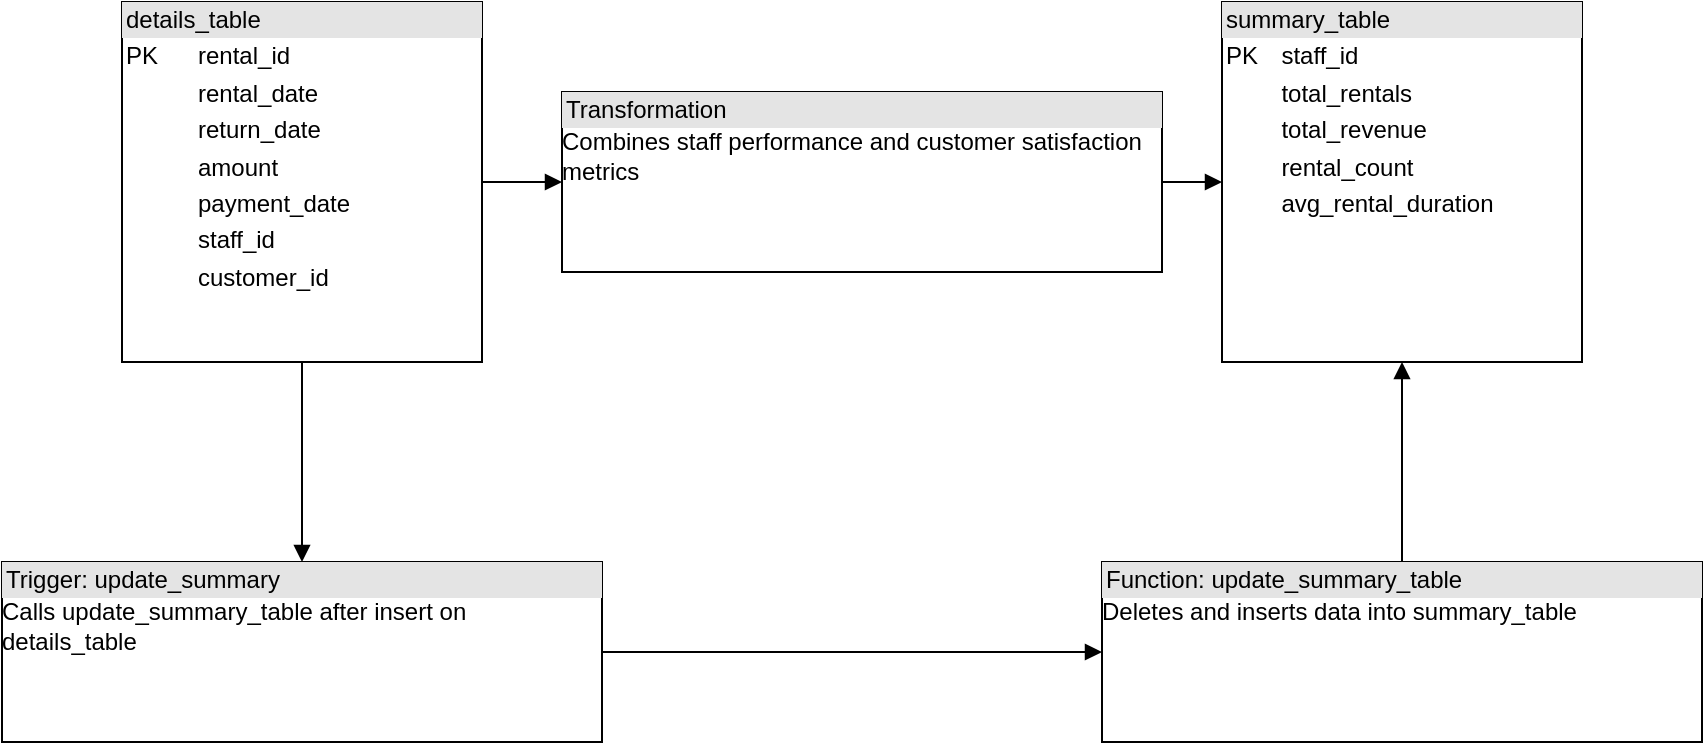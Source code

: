 <mxfile version="24.7.13">
  <diagram name="Page-1" id="Bpwa1kRnQjFmKQBVXA7l">
    <mxGraphModel dx="1388" dy="932" grid="1" gridSize="10" guides="1" tooltips="1" connect="1" arrows="1" fold="1" page="1" pageScale="1" pageWidth="850" pageHeight="1100" math="0" shadow="0">
      <root>
        <mxCell id="0" />
        <mxCell id="1" parent="0" />
        <mxCell id="details_table" value="&lt;div style=&quot;box-sizing:border-box;width:100%;background:#e4e4e4;padding:2px;&quot;&gt;details_table&lt;/div&gt;&lt;table style=&quot;width:100%;font-size:1em;&quot; cellpadding=&quot;2&quot; cellspacing=&quot;0&quot;&gt;&lt;tbody&gt;&lt;tr&gt;&lt;td&gt;PK&lt;/td&gt;&lt;td&gt;rental_id&lt;/td&gt;&lt;/tr&gt;&lt;tr&gt;&lt;td&gt;&lt;/td&gt;&lt;td&gt;rental_date&lt;/td&gt;&lt;/tr&gt;&lt;tr&gt;&lt;td&gt;&lt;/td&gt;&lt;td&gt;return_date&lt;/td&gt;&lt;/tr&gt;&lt;tr&gt;&lt;td&gt;&lt;/td&gt;&lt;td&gt;amount&lt;/td&gt;&lt;/tr&gt;&lt;tr&gt;&lt;td&gt;&lt;/td&gt;&lt;td&gt;payment_date&lt;/td&gt;&lt;/tr&gt;&lt;tr&gt;&lt;td&gt;&lt;/td&gt;&lt;td&gt;staff_id&lt;/td&gt;&lt;/tr&gt;&lt;tr&gt;&lt;td&gt;&lt;/td&gt;&lt;td&gt;customer_id&lt;/td&gt;&lt;/tr&gt;&lt;/tbody&gt;&lt;/table&gt;" style="verticalAlign=top;align=left;overflow=fill;html=1;whiteSpace=wrap;" vertex="1" parent="1">
          <mxGeometry x="80" y="170" width="180" height="180" as="geometry" />
        </mxCell>
        <mxCell id="summary_table" value="&lt;div style=&quot;box-sizing:border-box;width:100%;background:#e4e4e4;padding:2px;&quot;&gt;summary_table&lt;/div&gt;&lt;table style=&quot;width:100%;font-size:1em;&quot; cellpadding=&quot;2&quot; cellspacing=&quot;0&quot;&gt;&lt;tbody&gt;&lt;tr&gt;&lt;td&gt;PK&lt;/td&gt;&lt;td&gt;staff_id&lt;/td&gt;&lt;/tr&gt;&lt;tr&gt;&lt;td&gt;&lt;/td&gt;&lt;td&gt;total_rentals&lt;/td&gt;&lt;/tr&gt;&lt;tr&gt;&lt;td&gt;&lt;/td&gt;&lt;td&gt;total_revenue&lt;/td&gt;&lt;/tr&gt;&lt;tr&gt;&lt;td&gt;&lt;/td&gt;&lt;td&gt;rental_count&lt;/td&gt;&lt;/tr&gt;&lt;tr&gt;&lt;td&gt;&lt;/td&gt;&lt;td&gt;avg_rental_duration&lt;/td&gt;&lt;/tr&gt;&lt;/tbody&gt;&lt;/table&gt;" style="verticalAlign=top;align=left;overflow=fill;html=1;whiteSpace=wrap;" vertex="1" parent="1">
          <mxGeometry x="630" y="170" width="180" height="180" as="geometry" />
        </mxCell>
        <mxCell id="update_summary_function" value="&lt;div style=&quot;box-sizing:border-box;width:100%;background:#e4e4e4;padding:2px;&quot;&gt;Function: update_summary_table&lt;/div&gt;&lt;div&gt;Deletes and inserts data into summary_table&lt;/div&gt;" style="verticalAlign=top;align=left;overflow=fill;html=1;whiteSpace=wrap;" vertex="1" parent="1">
          <mxGeometry x="570" y="450" width="300" height="90" as="geometry" />
        </mxCell>
        <mxCell id="update_summary_trigger" value="&lt;div style=&quot;box-sizing:border-box;width:100%;background:#e4e4e4;padding:2px;&quot;&gt;Trigger: update_summary&lt;/div&gt;&lt;div&gt;Calls update_summary_table after insert on details_table&lt;/div&gt;" style="verticalAlign=top;align=left;overflow=fill;html=1;whiteSpace=wrap;" vertex="1" parent="1">
          <mxGeometry x="20" y="450" width="300" height="90" as="geometry" />
        </mxCell>
        <mxCell id="transformation" value="&lt;div style=&quot;box-sizing:border-box;width:100%;background:#e4e4e4;padding:2px;&quot;&gt;Transformation&lt;/div&gt;&lt;div&gt;Combines staff performance and customer satisfaction metrics&lt;/div&gt;" style="verticalAlign=top;align=left;overflow=fill;html=1;whiteSpace=wrap;" vertex="1" parent="1">
          <mxGeometry x="300" y="215" width="300" height="90" as="geometry" />
        </mxCell>
        <mxCell id="arrow1" value="" style="endArrow=block;html=1;edgeStyle=orthogonalEdgeStyle;rounded=0;" edge="1" parent="1" source="details_table" target="transformation">
          <mxGeometry relative="1" as="geometry" />
        </mxCell>
        <mxCell id="arrow2" value="" style="endArrow=block;html=1;edgeStyle=orthogonalEdgeStyle;rounded=0;" edge="1" parent="1" source="update_summary_function" target="summary_table">
          <mxGeometry relative="1" as="geometry" />
        </mxCell>
        <mxCell id="arrow3" value="" style="endArrow=block;html=1;edgeStyle=orthogonalEdgeStyle;rounded=0;" edge="1" parent="1" source="details_table" target="update_summary_trigger">
          <mxGeometry relative="1" as="geometry" />
        </mxCell>
        <mxCell id="arrow4" value="" style="endArrow=block;html=1;edgeStyle=orthogonalEdgeStyle;rounded=0;entryX=0;entryY=0.5;entryDx=0;entryDy=0;" edge="1" parent="1" source="update_summary_trigger" target="update_summary_function">
          <mxGeometry relative="1" as="geometry" />
        </mxCell>
        <mxCell id="arrow5" value="" style="endArrow=block;html=1;edgeStyle=orthogonalEdgeStyle;rounded=0;" edge="1" parent="1" source="transformation" target="summary_table">
          <mxGeometry relative="1" as="geometry" />
        </mxCell>
      </root>
    </mxGraphModel>
  </diagram>
</mxfile>

